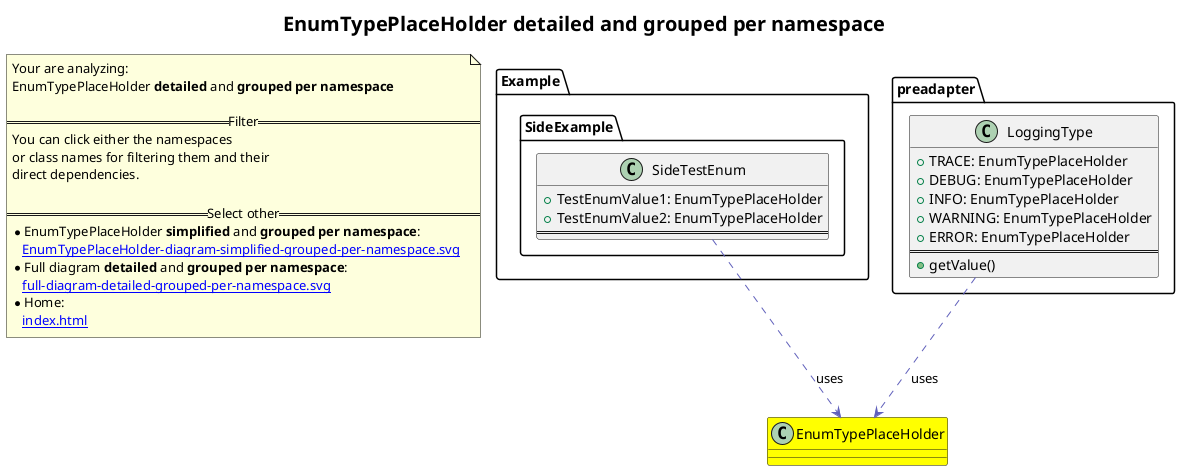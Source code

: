 @startuml
title <size:20>EnumTypePlaceHolder **detailed** and **grouped per namespace**</size>
note "Your are analyzing:\nEnumTypePlaceHolder **detailed** and **grouped per namespace**\n\n==Filter==\nYou can click either the namespaces \nor class names for filtering them and their\ndirect dependencies.\n\n==Select other==\n* EnumTypePlaceHolder **simplified** and **grouped per namespace**:\n   [[EnumTypePlaceHolder-diagram-simplified-grouped-per-namespace.svg]]\n* Full diagram **detailed** and **grouped per namespace**:\n   [[full-diagram-detailed-grouped-per-namespace.svg]]\n* Home:\n   [[index.html]]" as FloatingNote
class EnumTypePlaceHolder [[EnumTypePlaceHolder-diagram-detailed-grouped-per-namespace.svg]] #yellow {
}
' Closing all previous_sub_namespace_list namespace None because file analysis is finished.
namespace Example [[Example-diagram-detailed-grouped-per-namespace.svg]] {
namespace Example.SideExample [[Example.SideExample-diagram-detailed-grouped-per-namespace.svg]] {
  class Example.SideExample.SideTestEnum [[Example.SideExample.SideTestEnum-diagram-detailed-grouped-per-namespace.svg]]  {
    + TestEnumValue1: EnumTypePlaceHolder
    + TestEnumValue2: EnumTypePlaceHolder
==
  }
'Compared namespace Example.SideExample [[Example.SideExample-diagram-detailed-grouped-per-namespace.svg]] { with last element of   }
' Closing all previous_sub_namespace_list namespace None because file analysis is finished.
' Closing namespace SideExample
}
' Closing namespace Example
}
namespace preadapter [[preadapter-diagram-detailed-grouped-per-namespace.svg]] {
class preadapter.LoggingType [[preadapter.LoggingType-diagram-detailed-grouped-per-namespace.svg]]  {
  + TRACE: EnumTypePlaceHolder
  + DEBUG: EnumTypePlaceHolder
  + INFO: EnumTypePlaceHolder
  + WARNING: EnumTypePlaceHolder
  + ERROR: EnumTypePlaceHolder
==
  + getValue(<font color="6060BB"></font>)
}
'Compared namespace preadapter [[preadapter-diagram-detailed-grouped-per-namespace.svg]] { with last element of }
' Closing all previous_sub_namespace_list namespace None because file analysis is finished.
' Closing namespace preadapter
}
 ' *************************************** 
 ' *************************************** 
 ' *************************************** 
' Class relations extracted from namespace:
' 
' Class relations extracted from namespace:
' Example.SideExample
Example.SideExample.SideTestEnum .[#6060BB].> EnumTypePlaceHolder  : uses 
' Class relations extracted from namespace:
' preadapter
preadapter.LoggingType .[#6060BB].> EnumTypePlaceHolder  : uses 
@enduml